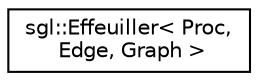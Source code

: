 digraph "Graphical Class Hierarchy"
{
  edge [fontname="Helvetica",fontsize="10",labelfontname="Helvetica",labelfontsize="10"];
  node [fontname="Helvetica",fontsize="10",shape=record];
  rankdir="LR";
  Node1 [label="sgl::Effeuiller\< Proc,\l Edge, Graph \>",height=0.2,width=0.4,color="black", fillcolor="white", style="filled",URL="$classsgl_1_1_effeuiller.html"];
}
